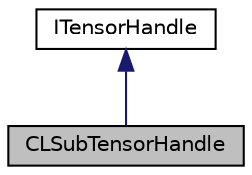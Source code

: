 digraph "CLSubTensorHandle"
{
 // LATEX_PDF_SIZE
  edge [fontname="Helvetica",fontsize="10",labelfontname="Helvetica",labelfontsize="10"];
  node [fontname="Helvetica",fontsize="10",shape=record];
  Node1 [label="CLSubTensorHandle",height=0.2,width=0.4,color="black", fillcolor="grey75", style="filled", fontcolor="black",tooltip="OpenCL Sub-Tensor handle interface object."];
  Node2 -> Node1 [dir="back",color="midnightblue",fontsize="10",style="solid",fontname="Helvetica"];
  Node2 [label="ITensorHandle",height=0.2,width=0.4,color="black", fillcolor="white", style="filled",URL="$classarm__compute_1_1graph_1_1_i_tensor_handle.xhtml",tooltip="Tensor handle interface object."];
}

